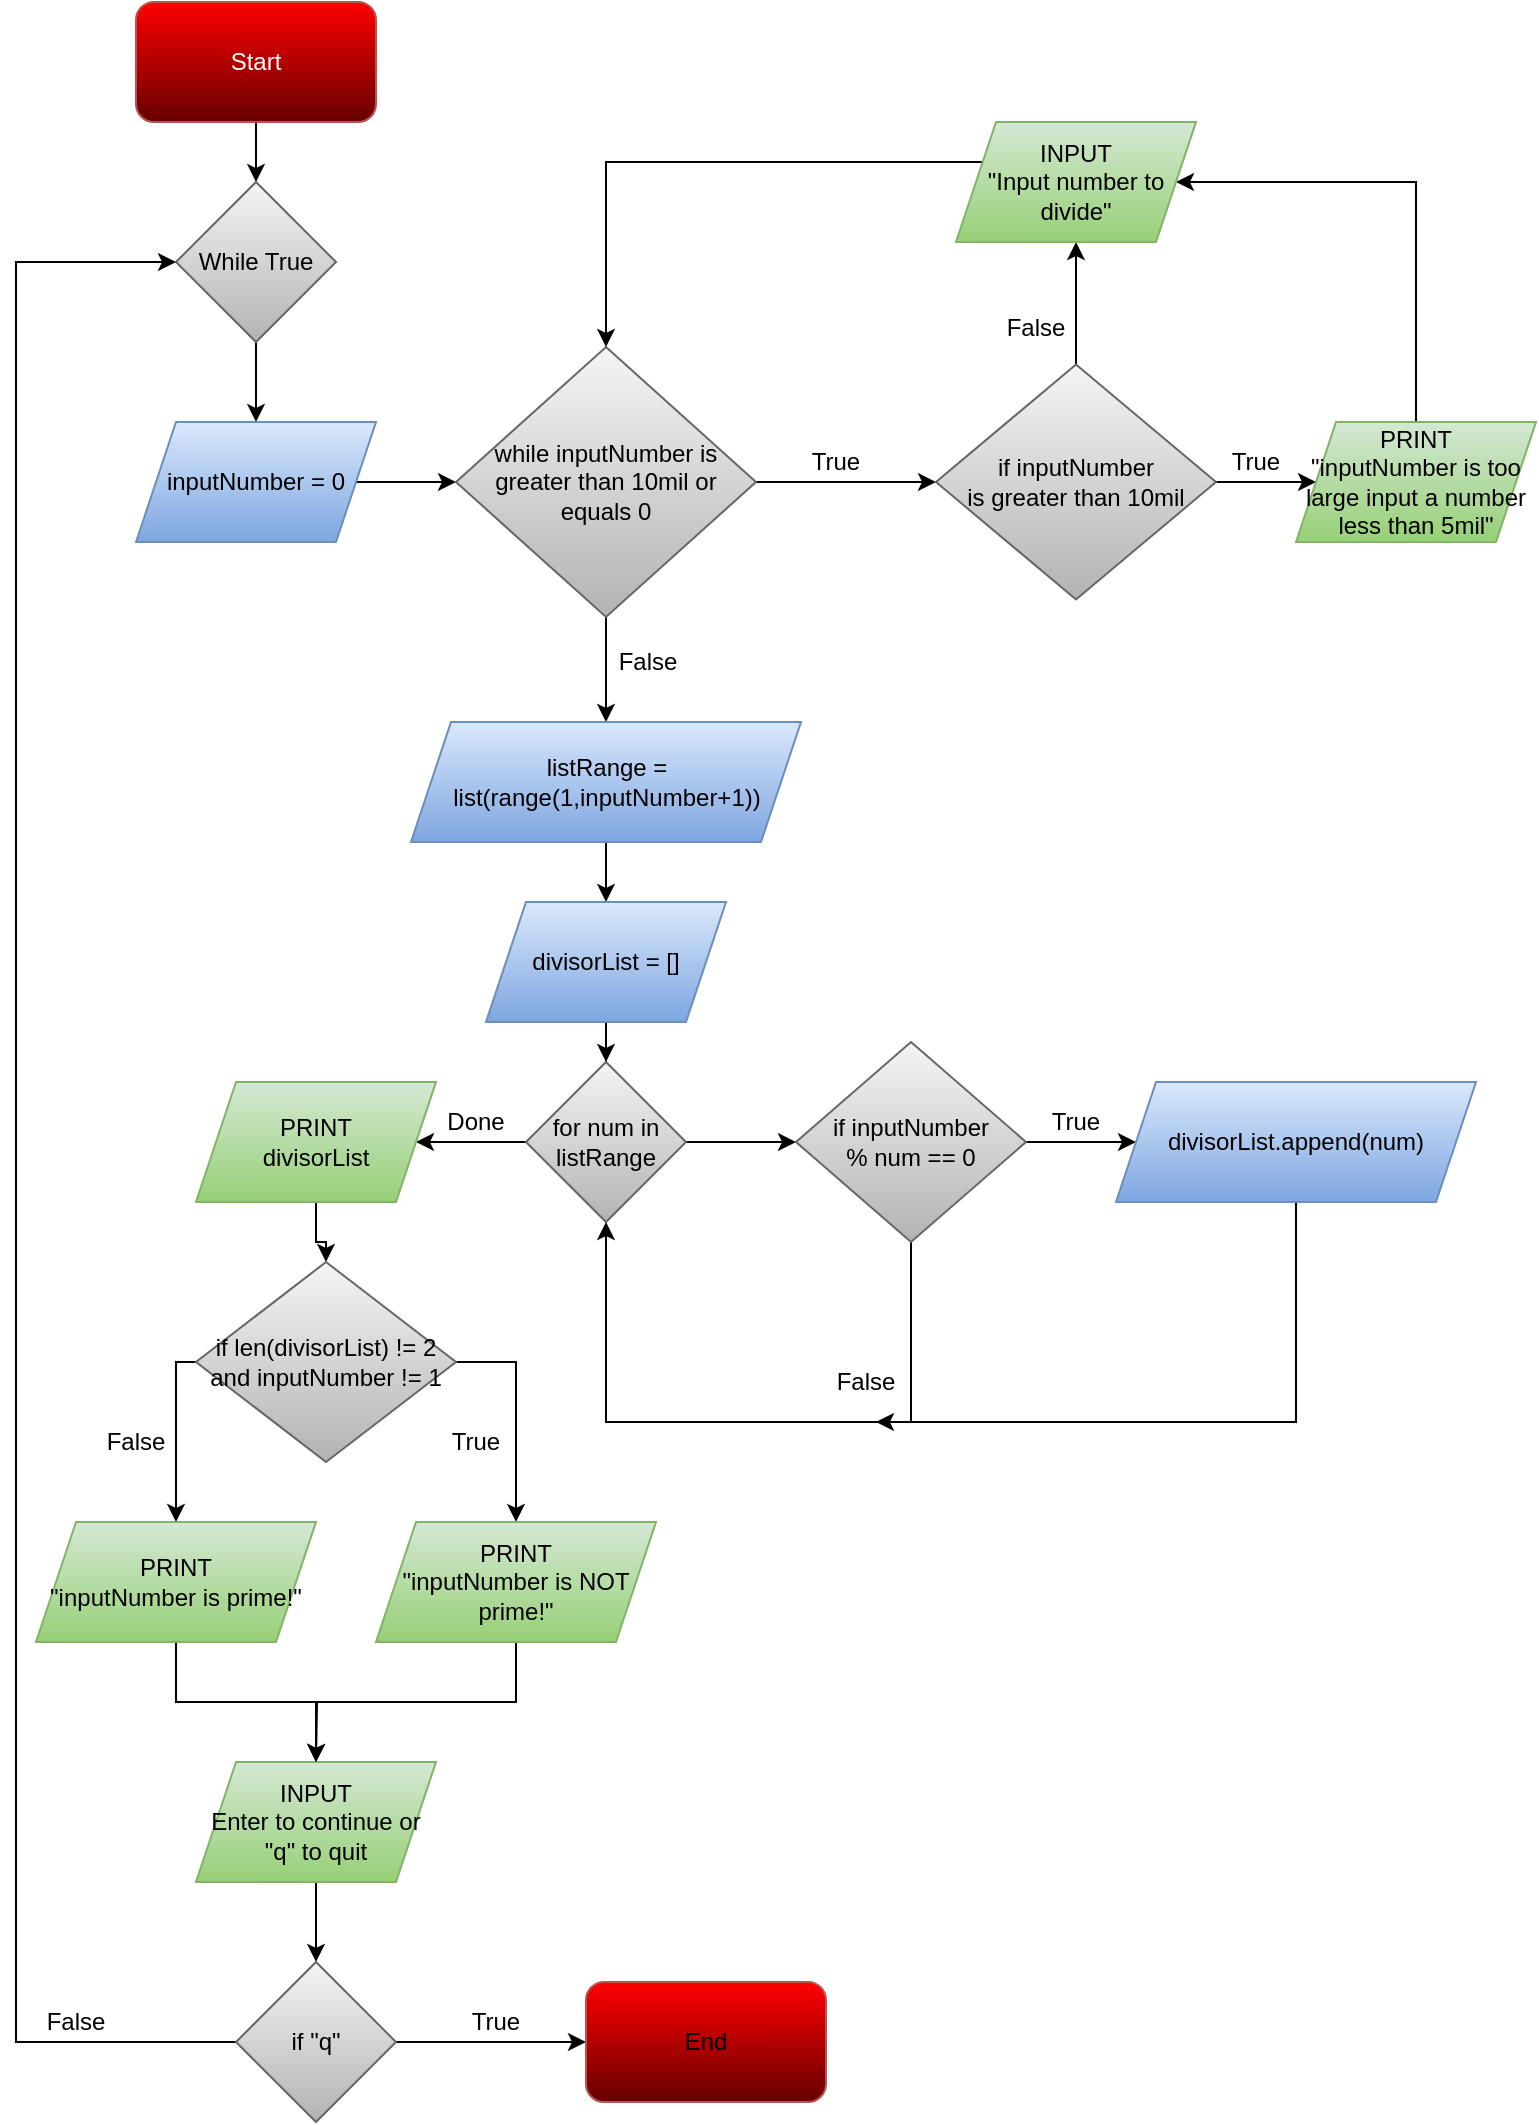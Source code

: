 <mxfile version="13.6.4" type="device"><diagram id="ZCL04YQRo14noRiDcz8i" name="Page-1"><mxGraphModel dx="1102" dy="650" grid="1" gridSize="10" guides="1" tooltips="1" connect="1" arrows="1" fold="1" page="1" pageScale="1" pageWidth="850" pageHeight="1100" math="0" shadow="0"><root><mxCell id="0"/><mxCell id="1" parent="0"/><mxCell id="nxIDJpQB6k-26Z01JlGC-3" style="edgeStyle=orthogonalEdgeStyle;rounded=0;orthogonalLoop=1;jettySize=auto;html=1;entryX=0.5;entryY=0;entryDx=0;entryDy=0;" edge="1" parent="1" source="nxIDJpQB6k-26Z01JlGC-1" target="nxIDJpQB6k-26Z01JlGC-2"><mxGeometry relative="1" as="geometry"/></mxCell><mxCell id="nxIDJpQB6k-26Z01JlGC-1" value="&lt;font color=&quot;#FFFFFF&quot;&gt;Start&lt;/font&gt;" style="rounded=1;whiteSpace=wrap;html=1;strokeColor=#b85450;fillColor=#FF0000;gradientColor=#660000;" vertex="1" parent="1"><mxGeometry x="80" y="10" width="120" height="60" as="geometry"/></mxCell><mxCell id="nxIDJpQB6k-26Z01JlGC-5" style="edgeStyle=orthogonalEdgeStyle;rounded=0;orthogonalLoop=1;jettySize=auto;html=1;entryX=0.5;entryY=0;entryDx=0;entryDy=0;" edge="1" parent="1" source="nxIDJpQB6k-26Z01JlGC-2" target="nxIDJpQB6k-26Z01JlGC-4"><mxGeometry relative="1" as="geometry"/></mxCell><mxCell id="nxIDJpQB6k-26Z01JlGC-2" value="While True" style="rhombus;whiteSpace=wrap;html=1;fillColor=#f5f5f5;gradientColor=#b3b3b3;strokeColor=#666666;" vertex="1" parent="1"><mxGeometry x="100" y="100" width="80" height="80" as="geometry"/></mxCell><mxCell id="nxIDJpQB6k-26Z01JlGC-7" style="edgeStyle=orthogonalEdgeStyle;rounded=0;orthogonalLoop=1;jettySize=auto;html=1;" edge="1" parent="1" source="nxIDJpQB6k-26Z01JlGC-4" target="nxIDJpQB6k-26Z01JlGC-6"><mxGeometry relative="1" as="geometry"/></mxCell><mxCell id="nxIDJpQB6k-26Z01JlGC-4" value="inputNumber = 0" style="shape=parallelogram;perimeter=parallelogramPerimeter;whiteSpace=wrap;html=1;fixedSize=1;fillColor=#dae8fc;gradientColor=#7ea6e0;strokeColor=#6c8ebf;" vertex="1" parent="1"><mxGeometry x="80" y="220" width="120" height="60" as="geometry"/></mxCell><mxCell id="nxIDJpQB6k-26Z01JlGC-9" style="edgeStyle=orthogonalEdgeStyle;rounded=0;orthogonalLoop=1;jettySize=auto;html=1;entryX=0;entryY=0.5;entryDx=0;entryDy=0;" edge="1" parent="1" source="nxIDJpQB6k-26Z01JlGC-6" target="nxIDJpQB6k-26Z01JlGC-8"><mxGeometry relative="1" as="geometry"/></mxCell><mxCell id="nxIDJpQB6k-26Z01JlGC-25" style="edgeStyle=orthogonalEdgeStyle;rounded=0;orthogonalLoop=1;jettySize=auto;html=1;entryX=0.5;entryY=0;entryDx=0;entryDy=0;" edge="1" parent="1" source="nxIDJpQB6k-26Z01JlGC-6" target="nxIDJpQB6k-26Z01JlGC-24"><mxGeometry relative="1" as="geometry"><mxPoint x="315" y="360" as="targetPoint"/></mxGeometry></mxCell><mxCell id="nxIDJpQB6k-26Z01JlGC-6" value="while inputNumber is greater than 10mil or equals 0" style="rhombus;whiteSpace=wrap;html=1;fillColor=#f5f5f5;gradientColor=#b3b3b3;strokeColor=#666666;" vertex="1" parent="1"><mxGeometry x="240" y="182.5" width="150" height="135" as="geometry"/></mxCell><mxCell id="nxIDJpQB6k-26Z01JlGC-12" style="edgeStyle=orthogonalEdgeStyle;rounded=0;orthogonalLoop=1;jettySize=auto;html=1;" edge="1" parent="1" source="nxIDJpQB6k-26Z01JlGC-8" target="nxIDJpQB6k-26Z01JlGC-11"><mxGeometry relative="1" as="geometry"/></mxCell><mxCell id="nxIDJpQB6k-26Z01JlGC-21" value="" style="edgeStyle=orthogonalEdgeStyle;rounded=0;orthogonalLoop=1;jettySize=auto;html=1;" edge="1" parent="1" source="nxIDJpQB6k-26Z01JlGC-8" target="nxIDJpQB6k-26Z01JlGC-14"><mxGeometry relative="1" as="geometry"/></mxCell><mxCell id="nxIDJpQB6k-26Z01JlGC-8" value="&lt;div&gt;if inputNumber &lt;br&gt;&lt;/div&gt;&lt;div&gt;is greater than 10mil&lt;/div&gt;" style="rhombus;whiteSpace=wrap;html=1;fillColor=#f5f5f5;gradientColor=#b3b3b3;strokeColor=#666666;" vertex="1" parent="1"><mxGeometry x="480" y="191.25" width="140" height="117.5" as="geometry"/></mxCell><mxCell id="nxIDJpQB6k-26Z01JlGC-10" value="True" style="text;html=1;strokeColor=none;fillColor=none;align=center;verticalAlign=middle;whiteSpace=wrap;rounded=0;" vertex="1" parent="1"><mxGeometry x="410" y="230" width="40" height="20" as="geometry"/></mxCell><mxCell id="nxIDJpQB6k-26Z01JlGC-22" style="edgeStyle=orthogonalEdgeStyle;rounded=0;orthogonalLoop=1;jettySize=auto;html=1;entryX=1;entryY=0.5;entryDx=0;entryDy=0;" edge="1" parent="1" source="nxIDJpQB6k-26Z01JlGC-11" target="nxIDJpQB6k-26Z01JlGC-14"><mxGeometry relative="1" as="geometry"><mxPoint x="720" y="100" as="targetPoint"/><Array as="points"><mxPoint x="720" y="100"/></Array></mxGeometry></mxCell><mxCell id="nxIDJpQB6k-26Z01JlGC-11" value="&lt;div&gt;PRINT&lt;/div&gt;&lt;div&gt;&quot;inputNumber is too large input a number less than 5mil&quot;&lt;br&gt;&lt;/div&gt;" style="shape=parallelogram;perimeter=parallelogramPerimeter;whiteSpace=wrap;html=1;fixedSize=1;fillColor=#d5e8d4;gradientColor=#97d077;strokeColor=#82b366;" vertex="1" parent="1"><mxGeometry x="660" y="220" width="120" height="60" as="geometry"/></mxCell><mxCell id="nxIDJpQB6k-26Z01JlGC-13" value="True" style="text;html=1;strokeColor=none;fillColor=none;align=center;verticalAlign=middle;whiteSpace=wrap;rounded=0;" vertex="1" parent="1"><mxGeometry x="620" y="230" width="40" height="20" as="geometry"/></mxCell><mxCell id="nxIDJpQB6k-26Z01JlGC-23" style="edgeStyle=orthogonalEdgeStyle;rounded=0;orthogonalLoop=1;jettySize=auto;html=1;entryX=0.5;entryY=0;entryDx=0;entryDy=0;" edge="1" parent="1" source="nxIDJpQB6k-26Z01JlGC-14" target="nxIDJpQB6k-26Z01JlGC-6"><mxGeometry relative="1" as="geometry"><mxPoint x="320" y="150" as="targetPoint"/><Array as="points"><mxPoint x="315" y="90"/></Array></mxGeometry></mxCell><mxCell id="nxIDJpQB6k-26Z01JlGC-14" value="&lt;div&gt;INPUT&lt;/div&gt;&lt;div&gt;&quot;Input number to divide&quot;&lt;br&gt;&lt;/div&gt;" style="shape=parallelogram;perimeter=parallelogramPerimeter;whiteSpace=wrap;html=1;fixedSize=1;fillColor=#d5e8d4;gradientColor=#97d077;strokeColor=#82b366;" vertex="1" parent="1"><mxGeometry x="490" y="70" width="120" height="60" as="geometry"/></mxCell><mxCell id="nxIDJpQB6k-26Z01JlGC-17" value="False" style="text;html=1;strokeColor=none;fillColor=none;align=center;verticalAlign=middle;whiteSpace=wrap;rounded=0;" vertex="1" parent="1"><mxGeometry x="510" y="162.5" width="40" height="20" as="geometry"/></mxCell><mxCell id="nxIDJpQB6k-26Z01JlGC-28" style="edgeStyle=orthogonalEdgeStyle;rounded=0;orthogonalLoop=1;jettySize=auto;html=1;entryX=0.5;entryY=0;entryDx=0;entryDy=0;" edge="1" parent="1" source="nxIDJpQB6k-26Z01JlGC-24" target="nxIDJpQB6k-26Z01JlGC-27"><mxGeometry relative="1" as="geometry"/></mxCell><mxCell id="nxIDJpQB6k-26Z01JlGC-24" value="listRange = list(range(1,inputNumber+1))" style="shape=parallelogram;perimeter=parallelogramPerimeter;whiteSpace=wrap;html=1;fixedSize=1;fillColor=#dae8fc;gradientColor=#7ea6e0;strokeColor=#6c8ebf;" vertex="1" parent="1"><mxGeometry x="217.5" y="370" width="195" height="60" as="geometry"/></mxCell><mxCell id="nxIDJpQB6k-26Z01JlGC-26" value="False" style="text;html=1;strokeColor=none;fillColor=none;align=center;verticalAlign=middle;whiteSpace=wrap;rounded=0;" vertex="1" parent="1"><mxGeometry x="316" y="330" width="40" height="20" as="geometry"/></mxCell><mxCell id="nxIDJpQB6k-26Z01JlGC-30" style="edgeStyle=orthogonalEdgeStyle;rounded=0;orthogonalLoop=1;jettySize=auto;html=1;entryX=0.5;entryY=0;entryDx=0;entryDy=0;" edge="1" parent="1" source="nxIDJpQB6k-26Z01JlGC-27" target="nxIDJpQB6k-26Z01JlGC-29"><mxGeometry relative="1" as="geometry"/></mxCell><mxCell id="nxIDJpQB6k-26Z01JlGC-27" value="divisorList = []" style="shape=parallelogram;perimeter=parallelogramPerimeter;whiteSpace=wrap;html=1;fixedSize=1;fillColor=#dae8fc;gradientColor=#7ea6e0;strokeColor=#6c8ebf;" vertex="1" parent="1"><mxGeometry x="255" y="460" width="120" height="60" as="geometry"/></mxCell><mxCell id="nxIDJpQB6k-26Z01JlGC-32" style="edgeStyle=orthogonalEdgeStyle;rounded=0;orthogonalLoop=1;jettySize=auto;html=1;" edge="1" parent="1" source="nxIDJpQB6k-26Z01JlGC-29" target="nxIDJpQB6k-26Z01JlGC-31"><mxGeometry relative="1" as="geometry"/></mxCell><mxCell id="nxIDJpQB6k-26Z01JlGC-42" style="edgeStyle=orthogonalEdgeStyle;rounded=0;orthogonalLoop=1;jettySize=auto;html=1;" edge="1" parent="1" source="nxIDJpQB6k-26Z01JlGC-29" target="nxIDJpQB6k-26Z01JlGC-41"><mxGeometry relative="1" as="geometry"/></mxCell><mxCell id="nxIDJpQB6k-26Z01JlGC-29" value="for num in listRange" style="rhombus;whiteSpace=wrap;html=1;fillColor=#f5f5f5;gradientColor=#b3b3b3;strokeColor=#666666;" vertex="1" parent="1"><mxGeometry x="275" y="540" width="80" height="80" as="geometry"/></mxCell><mxCell id="nxIDJpQB6k-26Z01JlGC-35" style="edgeStyle=orthogonalEdgeStyle;rounded=0;orthogonalLoop=1;jettySize=auto;html=1;entryX=0;entryY=0.5;entryDx=0;entryDy=0;" edge="1" parent="1" source="nxIDJpQB6k-26Z01JlGC-31" target="nxIDJpQB6k-26Z01JlGC-34"><mxGeometry relative="1" as="geometry"/></mxCell><mxCell id="nxIDJpQB6k-26Z01JlGC-39" style="edgeStyle=orthogonalEdgeStyle;rounded=0;orthogonalLoop=1;jettySize=auto;html=1;" edge="1" parent="1" source="nxIDJpQB6k-26Z01JlGC-31"><mxGeometry relative="1" as="geometry"><mxPoint x="450" y="720" as="targetPoint"/><Array as="points"><mxPoint x="468" y="720"/></Array></mxGeometry></mxCell><mxCell id="nxIDJpQB6k-26Z01JlGC-31" value="&lt;div&gt;if inputNumber&lt;/div&gt;&lt;div&gt; % num == 0&lt;/div&gt;" style="rhombus;whiteSpace=wrap;html=1;fillColor=#f5f5f5;gradientColor=#b3b3b3;strokeColor=#666666;" vertex="1" parent="1"><mxGeometry x="410" y="530" width="115" height="100" as="geometry"/></mxCell><mxCell id="nxIDJpQB6k-26Z01JlGC-38" style="edgeStyle=orthogonalEdgeStyle;rounded=0;orthogonalLoop=1;jettySize=auto;html=1;entryX=0.5;entryY=1;entryDx=0;entryDy=0;" edge="1" parent="1" source="nxIDJpQB6k-26Z01JlGC-34" target="nxIDJpQB6k-26Z01JlGC-29"><mxGeometry relative="1" as="geometry"><mxPoint x="600" y="760" as="targetPoint"/><Array as="points"><mxPoint x="660" y="720"/><mxPoint x="315" y="720"/></Array></mxGeometry></mxCell><mxCell id="nxIDJpQB6k-26Z01JlGC-34" value="divisorList.append(num)" style="shape=parallelogram;perimeter=parallelogramPerimeter;whiteSpace=wrap;html=1;fixedSize=1;fillColor=#dae8fc;gradientColor=#7ea6e0;strokeColor=#6c8ebf;" vertex="1" parent="1"><mxGeometry x="570" y="550" width="180" height="60" as="geometry"/></mxCell><mxCell id="nxIDJpQB6k-26Z01JlGC-36" value="True" style="text;html=1;strokeColor=none;fillColor=none;align=center;verticalAlign=middle;whiteSpace=wrap;rounded=0;" vertex="1" parent="1"><mxGeometry x="530" y="560" width="40" height="20" as="geometry"/></mxCell><mxCell id="nxIDJpQB6k-26Z01JlGC-40" value="False" style="text;html=1;strokeColor=none;fillColor=none;align=center;verticalAlign=middle;whiteSpace=wrap;rounded=0;" vertex="1" parent="1"><mxGeometry x="425" y="690" width="40" height="20" as="geometry"/></mxCell><mxCell id="nxIDJpQB6k-26Z01JlGC-56" style="edgeStyle=orthogonalEdgeStyle;rounded=0;orthogonalLoop=1;jettySize=auto;html=1;entryX=0.5;entryY=0;entryDx=0;entryDy=0;" edge="1" parent="1" source="nxIDJpQB6k-26Z01JlGC-41" target="nxIDJpQB6k-26Z01JlGC-55"><mxGeometry relative="1" as="geometry"/></mxCell><mxCell id="nxIDJpQB6k-26Z01JlGC-41" value="&lt;div&gt;PRINT&lt;/div&gt;&lt;div&gt;divisorList&lt;br&gt;&lt;/div&gt;" style="shape=parallelogram;perimeter=parallelogramPerimeter;whiteSpace=wrap;html=1;fixedSize=1;fillColor=#d5e8d4;gradientColor=#97d077;strokeColor=#82b366;" vertex="1" parent="1"><mxGeometry x="110" y="550" width="120" height="60" as="geometry"/></mxCell><mxCell id="nxIDJpQB6k-26Z01JlGC-43" value="Done" style="text;html=1;strokeColor=none;fillColor=none;align=center;verticalAlign=middle;whiteSpace=wrap;rounded=0;" vertex="1" parent="1"><mxGeometry x="230" y="560" width="40" height="20" as="geometry"/></mxCell><mxCell id="nxIDJpQB6k-26Z01JlGC-48" style="edgeStyle=orthogonalEdgeStyle;rounded=0;orthogonalLoop=1;jettySize=auto;html=1;entryX=0.5;entryY=0;entryDx=0;entryDy=0;" edge="1" parent="1" source="nxIDJpQB6k-26Z01JlGC-45" target="nxIDJpQB6k-26Z01JlGC-47"><mxGeometry relative="1" as="geometry"/></mxCell><mxCell id="nxIDJpQB6k-26Z01JlGC-45" value="&lt;div&gt;INPUT&lt;/div&gt;&lt;div&gt;Enter to continue or &quot;q&quot; to quit&lt;br&gt;&lt;/div&gt;" style="shape=parallelogram;perimeter=parallelogramPerimeter;whiteSpace=wrap;html=1;fixedSize=1;fillColor=#d5e8d4;gradientColor=#97d077;strokeColor=#82b366;" vertex="1" parent="1"><mxGeometry x="110" y="890" width="120" height="60" as="geometry"/></mxCell><mxCell id="nxIDJpQB6k-26Z01JlGC-50" style="edgeStyle=orthogonalEdgeStyle;rounded=0;orthogonalLoop=1;jettySize=auto;html=1;entryX=0;entryY=0.5;entryDx=0;entryDy=0;" edge="1" parent="1" source="nxIDJpQB6k-26Z01JlGC-47" target="nxIDJpQB6k-26Z01JlGC-49"><mxGeometry relative="1" as="geometry"/></mxCell><mxCell id="nxIDJpQB6k-26Z01JlGC-52" style="edgeStyle=orthogonalEdgeStyle;rounded=0;orthogonalLoop=1;jettySize=auto;html=1;entryX=0;entryY=0.5;entryDx=0;entryDy=0;" edge="1" parent="1" source="nxIDJpQB6k-26Z01JlGC-47" target="nxIDJpQB6k-26Z01JlGC-2"><mxGeometry relative="1" as="geometry"><mxPoint x="30" y="130" as="targetPoint"/><Array as="points"><mxPoint x="20" y="1030"/><mxPoint x="20" y="140"/></Array></mxGeometry></mxCell><mxCell id="nxIDJpQB6k-26Z01JlGC-47" value="if &quot;q&quot;" style="rhombus;whiteSpace=wrap;html=1;fillColor=#f5f5f5;gradientColor=#b3b3b3;strokeColor=#666666;" vertex="1" parent="1"><mxGeometry x="130" y="990" width="80" height="80" as="geometry"/></mxCell><mxCell id="nxIDJpQB6k-26Z01JlGC-49" value="End" style="rounded=1;whiteSpace=wrap;html=1;strokeColor=#b85450;fillColor=#FF0000;gradientColor=#660000;" vertex="1" parent="1"><mxGeometry x="305" y="1000" width="120" height="60" as="geometry"/></mxCell><mxCell id="nxIDJpQB6k-26Z01JlGC-51" value="True" style="text;html=1;strokeColor=none;fillColor=none;align=center;verticalAlign=middle;whiteSpace=wrap;rounded=0;" vertex="1" parent="1"><mxGeometry x="240" y="1010" width="40" height="20" as="geometry"/></mxCell><mxCell id="nxIDJpQB6k-26Z01JlGC-53" value="False" style="text;html=1;strokeColor=none;fillColor=none;align=center;verticalAlign=middle;whiteSpace=wrap;rounded=0;" vertex="1" parent="1"><mxGeometry x="30" y="1010" width="40" height="20" as="geometry"/></mxCell><mxCell id="nxIDJpQB6k-26Z01JlGC-59" style="edgeStyle=orthogonalEdgeStyle;rounded=0;orthogonalLoop=1;jettySize=auto;html=1;entryX=0.5;entryY=0;entryDx=0;entryDy=0;" edge="1" parent="1" source="nxIDJpQB6k-26Z01JlGC-55" target="nxIDJpQB6k-26Z01JlGC-58"><mxGeometry relative="1" as="geometry"><mxPoint x="290" y="760" as="targetPoint"/><Array as="points"><mxPoint x="270" y="690"/></Array></mxGeometry></mxCell><mxCell id="nxIDJpQB6k-26Z01JlGC-63" style="edgeStyle=orthogonalEdgeStyle;rounded=0;orthogonalLoop=1;jettySize=auto;html=1;entryX=0.5;entryY=0;entryDx=0;entryDy=0;" edge="1" parent="1" source="nxIDJpQB6k-26Z01JlGC-55" target="nxIDJpQB6k-26Z01JlGC-62"><mxGeometry relative="1" as="geometry"><mxPoint x="80" y="760" as="targetPoint"/><Array as="points"><mxPoint x="100" y="690"/></Array></mxGeometry></mxCell><mxCell id="nxIDJpQB6k-26Z01JlGC-55" value="if len(divisorList) != 2 and inputNumber != 1" style="rhombus;whiteSpace=wrap;html=1;fillColor=#f5f5f5;gradientColor=#b3b3b3;strokeColor=#666666;" vertex="1" parent="1"><mxGeometry x="110" y="640" width="130" height="100" as="geometry"/></mxCell><mxCell id="nxIDJpQB6k-26Z01JlGC-64" style="edgeStyle=orthogonalEdgeStyle;rounded=0;orthogonalLoop=1;jettySize=auto;html=1;" edge="1" parent="1" source="nxIDJpQB6k-26Z01JlGC-58" target="nxIDJpQB6k-26Z01JlGC-45"><mxGeometry relative="1" as="geometry"/></mxCell><mxCell id="nxIDJpQB6k-26Z01JlGC-58" value="&lt;div&gt;PRINT&lt;/div&gt;&lt;div&gt;&quot;inputNumber is NOT prime!&quot;&lt;br&gt;&lt;/div&gt;" style="shape=parallelogram;perimeter=parallelogramPerimeter;whiteSpace=wrap;html=1;fixedSize=1;fillColor=#d5e8d4;gradientColor=#97d077;strokeColor=#82b366;" vertex="1" parent="1"><mxGeometry x="200" y="770" width="140" height="60" as="geometry"/></mxCell><mxCell id="nxIDJpQB6k-26Z01JlGC-60" value="True" style="text;html=1;strokeColor=none;fillColor=none;align=center;verticalAlign=middle;whiteSpace=wrap;rounded=0;" vertex="1" parent="1"><mxGeometry x="230" y="720" width="40" height="20" as="geometry"/></mxCell><mxCell id="nxIDJpQB6k-26Z01JlGC-61" value="False" style="text;html=1;strokeColor=none;fillColor=none;align=center;verticalAlign=middle;whiteSpace=wrap;rounded=0;" vertex="1" parent="1"><mxGeometry x="60" y="720" width="40" height="20" as="geometry"/></mxCell><mxCell id="nxIDJpQB6k-26Z01JlGC-65" style="edgeStyle=orthogonalEdgeStyle;rounded=0;orthogonalLoop=1;jettySize=auto;html=1;" edge="1" parent="1" source="nxIDJpQB6k-26Z01JlGC-62"><mxGeometry relative="1" as="geometry"><mxPoint x="170" y="890" as="targetPoint"/></mxGeometry></mxCell><mxCell id="nxIDJpQB6k-26Z01JlGC-62" value="&lt;div&gt;PRINT&lt;/div&gt;&lt;div&gt;&quot;inputNumber is prime!&quot;&lt;br&gt;&lt;/div&gt;" style="shape=parallelogram;perimeter=parallelogramPerimeter;whiteSpace=wrap;html=1;fixedSize=1;fillColor=#d5e8d4;gradientColor=#97d077;strokeColor=#82b366;" vertex="1" parent="1"><mxGeometry x="30" y="770" width="140" height="60" as="geometry"/></mxCell></root></mxGraphModel></diagram></mxfile>